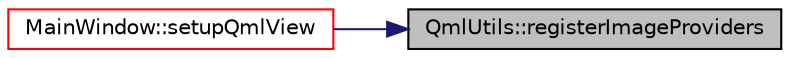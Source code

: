 digraph "QmlUtils::registerImageProviders"
{
 // LATEX_PDF_SIZE
  edge [fontname="Helvetica",fontsize="10",labelfontname="Helvetica",labelfontsize="10"];
  node [fontname="Helvetica",fontsize="10",shape=record];
  rankdir="RL";
  Node1 [label="QmlUtils::registerImageProviders",height=0.2,width=0.4,color="black", fillcolor="grey75", style="filled", fontcolor="black",tooltip=" "];
  Node1 -> Node2 [dir="back",color="midnightblue",fontsize="10",style="solid",fontname="Helvetica"];
  Node2 [label="MainWindow::setupQmlView",height=0.2,width=0.4,color="red", fillcolor="white", style="filled",URL="$class_main_window.html#abdb7e953826f7dcf308d32ddc75c3109",tooltip=" "];
}
